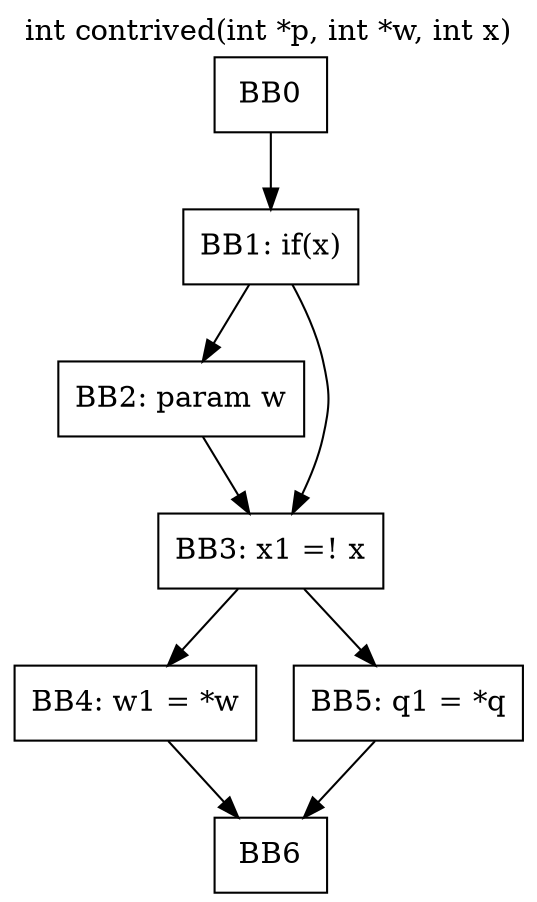 digraph {
	labelloc = "title";
	label = "int contrived(int *p, int *w, int x)";
	node [shape="record"];

	bb0 [label="BB0"];
	bb1 [label="BB1: if(x)"];
	bb2 [label="BB2: param w"];
	bb3 [label="BB3: x1 =! x"];
	bb4 [label="BB4: w1 = *w"];
	bb5 [label="BB5: q1 = *q"];
	bb6 [label="BB6"];

	bb0 -> bb1;
	bb1 -> bb2;
	bb1 -> bb3;
	bb2 -> bb3;
	bb3 -> bb4;
	bb3 -> bb5;
	bb4 -> bb6;
	bb5 -> bb6;
}